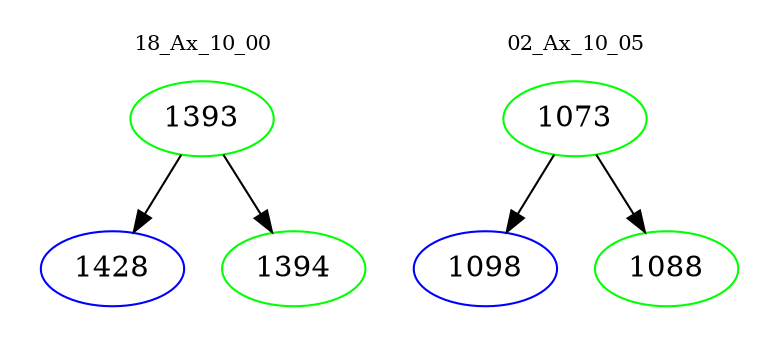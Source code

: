digraph{
subgraph cluster_0 {
color = white
label = "18_Ax_10_00";
fontsize=10;
T0_1393 [label="1393", color="green"]
T0_1393 -> T0_1428 [color="black"]
T0_1428 [label="1428", color="blue"]
T0_1393 -> T0_1394 [color="black"]
T0_1394 [label="1394", color="green"]
}
subgraph cluster_1 {
color = white
label = "02_Ax_10_05";
fontsize=10;
T1_1073 [label="1073", color="green"]
T1_1073 -> T1_1098 [color="black"]
T1_1098 [label="1098", color="blue"]
T1_1073 -> T1_1088 [color="black"]
T1_1088 [label="1088", color="green"]
}
}
